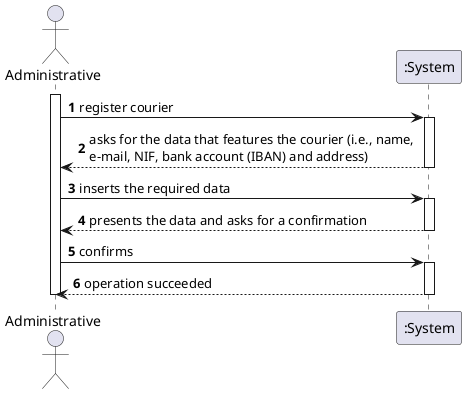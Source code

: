 @startuml
autonumber
actor "Administrative" as ADM

activate ADM
ADM -> ":System" : register courier
activate ":System"
":System" --> ADM : asks for the data that features the courier (i.e., name, \ne-mail, NIF, bank account (IBAN) and address)
deactivate ":System"


ADM -> ":System" : inserts the required data
activate ":System"
":System" --> ADM : presents the data and asks for a confirmation
deactivate ":System"

ADM -> ":System" : confirms
activate ":System"
":System" --> ADM : operation succeeded
deactivate ":System"

deactivate ADM
@enduml
